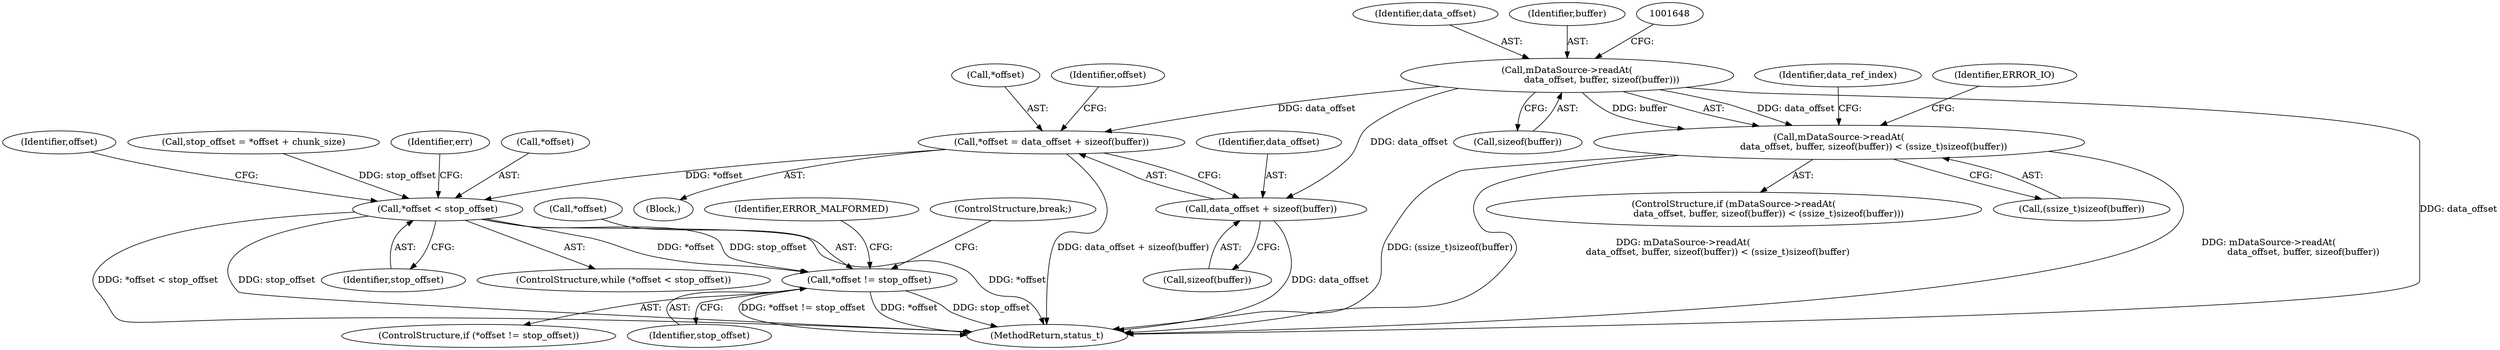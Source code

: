 digraph "0_Android_6fe85f7e15203e48df2cc3e8e1c4bc6ad49dc968@API" {
"1001642" [label="(Call,mDataSource->readAt(\n                        data_offset, buffer, sizeof(buffer)))"];
"1001641" [label="(Call,mDataSource->readAt(\n                        data_offset, buffer, sizeof(buffer)) < (ssize_t)sizeof(buffer))"];
"1001722" [label="(Call,*offset = data_offset + sizeof(buffer))"];
"1001730" [label="(Call,*offset < stop_offset)"];
"1001751" [label="(Call,*offset != stop_offset)"];
"1001725" [label="(Call,data_offset + sizeof(buffer))"];
"1001737" [label="(Identifier,err)"];
"1001731" [label="(Call,*offset)"];
"1001727" [label="(Call,sizeof(buffer))"];
"1001729" [label="(ControlStructure,while (*offset < stop_offset))"];
"1001642" [label="(Call,mDataSource->readAt(\n                        data_offset, buffer, sizeof(buffer)))"];
"1001647" [label="(Call,(ssize_t)sizeof(buffer))"];
"1001750" [label="(ControlStructure,if (*offset != stop_offset))"];
"1001656" [label="(Identifier,data_ref_index)"];
"1001653" [label="(Identifier,ERROR_IO)"];
"1001753" [label="(Identifier,offset)"];
"1001757" [label="(Identifier,ERROR_MALFORMED)"];
"1002927" [label="(MethodReturn,status_t)"];
"1001725" [label="(Call,data_offset + sizeof(buffer))"];
"1001732" [label="(Identifier,offset)"];
"1001641" [label="(Call,mDataSource->readAt(\n                        data_offset, buffer, sizeof(buffer)) < (ssize_t)sizeof(buffer))"];
"1001733" [label="(Identifier,stop_offset)"];
"1001758" [label="(ControlStructure,break;)"];
"1001722" [label="(Call,*offset = data_offset + sizeof(buffer))"];
"1001723" [label="(Call,*offset)"];
"1001643" [label="(Identifier,data_offset)"];
"1001752" [label="(Call,*offset)"];
"1001726" [label="(Identifier,data_offset)"];
"1001644" [label="(Identifier,buffer)"];
"1001640" [label="(ControlStructure,if (mDataSource->readAt(\n                        data_offset, buffer, sizeof(buffer)) < (ssize_t)sizeof(buffer)))"];
"1001645" [label="(Call,sizeof(buffer))"];
"1001625" [label="(Block,)"];
"1001716" [label="(Call,stop_offset = *offset + chunk_size)"];
"1001730" [label="(Call,*offset < stop_offset)"];
"1001754" [label="(Identifier,stop_offset)"];
"1001751" [label="(Call,*offset != stop_offset)"];
"1001642" -> "1001641"  [label="AST: "];
"1001642" -> "1001645"  [label="CFG: "];
"1001643" -> "1001642"  [label="AST: "];
"1001644" -> "1001642"  [label="AST: "];
"1001645" -> "1001642"  [label="AST: "];
"1001648" -> "1001642"  [label="CFG: "];
"1001642" -> "1002927"  [label="DDG: data_offset"];
"1001642" -> "1001641"  [label="DDG: data_offset"];
"1001642" -> "1001641"  [label="DDG: buffer"];
"1001642" -> "1001722"  [label="DDG: data_offset"];
"1001642" -> "1001725"  [label="DDG: data_offset"];
"1001641" -> "1001640"  [label="AST: "];
"1001641" -> "1001647"  [label="CFG: "];
"1001647" -> "1001641"  [label="AST: "];
"1001653" -> "1001641"  [label="CFG: "];
"1001656" -> "1001641"  [label="CFG: "];
"1001641" -> "1002927"  [label="DDG: mDataSource->readAt(\n                        data_offset, buffer, sizeof(buffer))"];
"1001641" -> "1002927"  [label="DDG: (ssize_t)sizeof(buffer)"];
"1001641" -> "1002927"  [label="DDG: mDataSource->readAt(\n                        data_offset, buffer, sizeof(buffer)) < (ssize_t)sizeof(buffer)"];
"1001722" -> "1001625"  [label="AST: "];
"1001722" -> "1001725"  [label="CFG: "];
"1001723" -> "1001722"  [label="AST: "];
"1001725" -> "1001722"  [label="AST: "];
"1001732" -> "1001722"  [label="CFG: "];
"1001722" -> "1002927"  [label="DDG: data_offset + sizeof(buffer)"];
"1001722" -> "1001730"  [label="DDG: *offset"];
"1001730" -> "1001729"  [label="AST: "];
"1001730" -> "1001733"  [label="CFG: "];
"1001731" -> "1001730"  [label="AST: "];
"1001733" -> "1001730"  [label="AST: "];
"1001737" -> "1001730"  [label="CFG: "];
"1001753" -> "1001730"  [label="CFG: "];
"1001730" -> "1002927"  [label="DDG: *offset < stop_offset"];
"1001730" -> "1002927"  [label="DDG: *offset"];
"1001730" -> "1002927"  [label="DDG: stop_offset"];
"1001716" -> "1001730"  [label="DDG: stop_offset"];
"1001730" -> "1001751"  [label="DDG: *offset"];
"1001730" -> "1001751"  [label="DDG: stop_offset"];
"1001751" -> "1001750"  [label="AST: "];
"1001751" -> "1001754"  [label="CFG: "];
"1001752" -> "1001751"  [label="AST: "];
"1001754" -> "1001751"  [label="AST: "];
"1001757" -> "1001751"  [label="CFG: "];
"1001758" -> "1001751"  [label="CFG: "];
"1001751" -> "1002927"  [label="DDG: *offset != stop_offset"];
"1001751" -> "1002927"  [label="DDG: *offset"];
"1001751" -> "1002927"  [label="DDG: stop_offset"];
"1001725" -> "1001727"  [label="CFG: "];
"1001726" -> "1001725"  [label="AST: "];
"1001727" -> "1001725"  [label="AST: "];
"1001725" -> "1002927"  [label="DDG: data_offset"];
}
